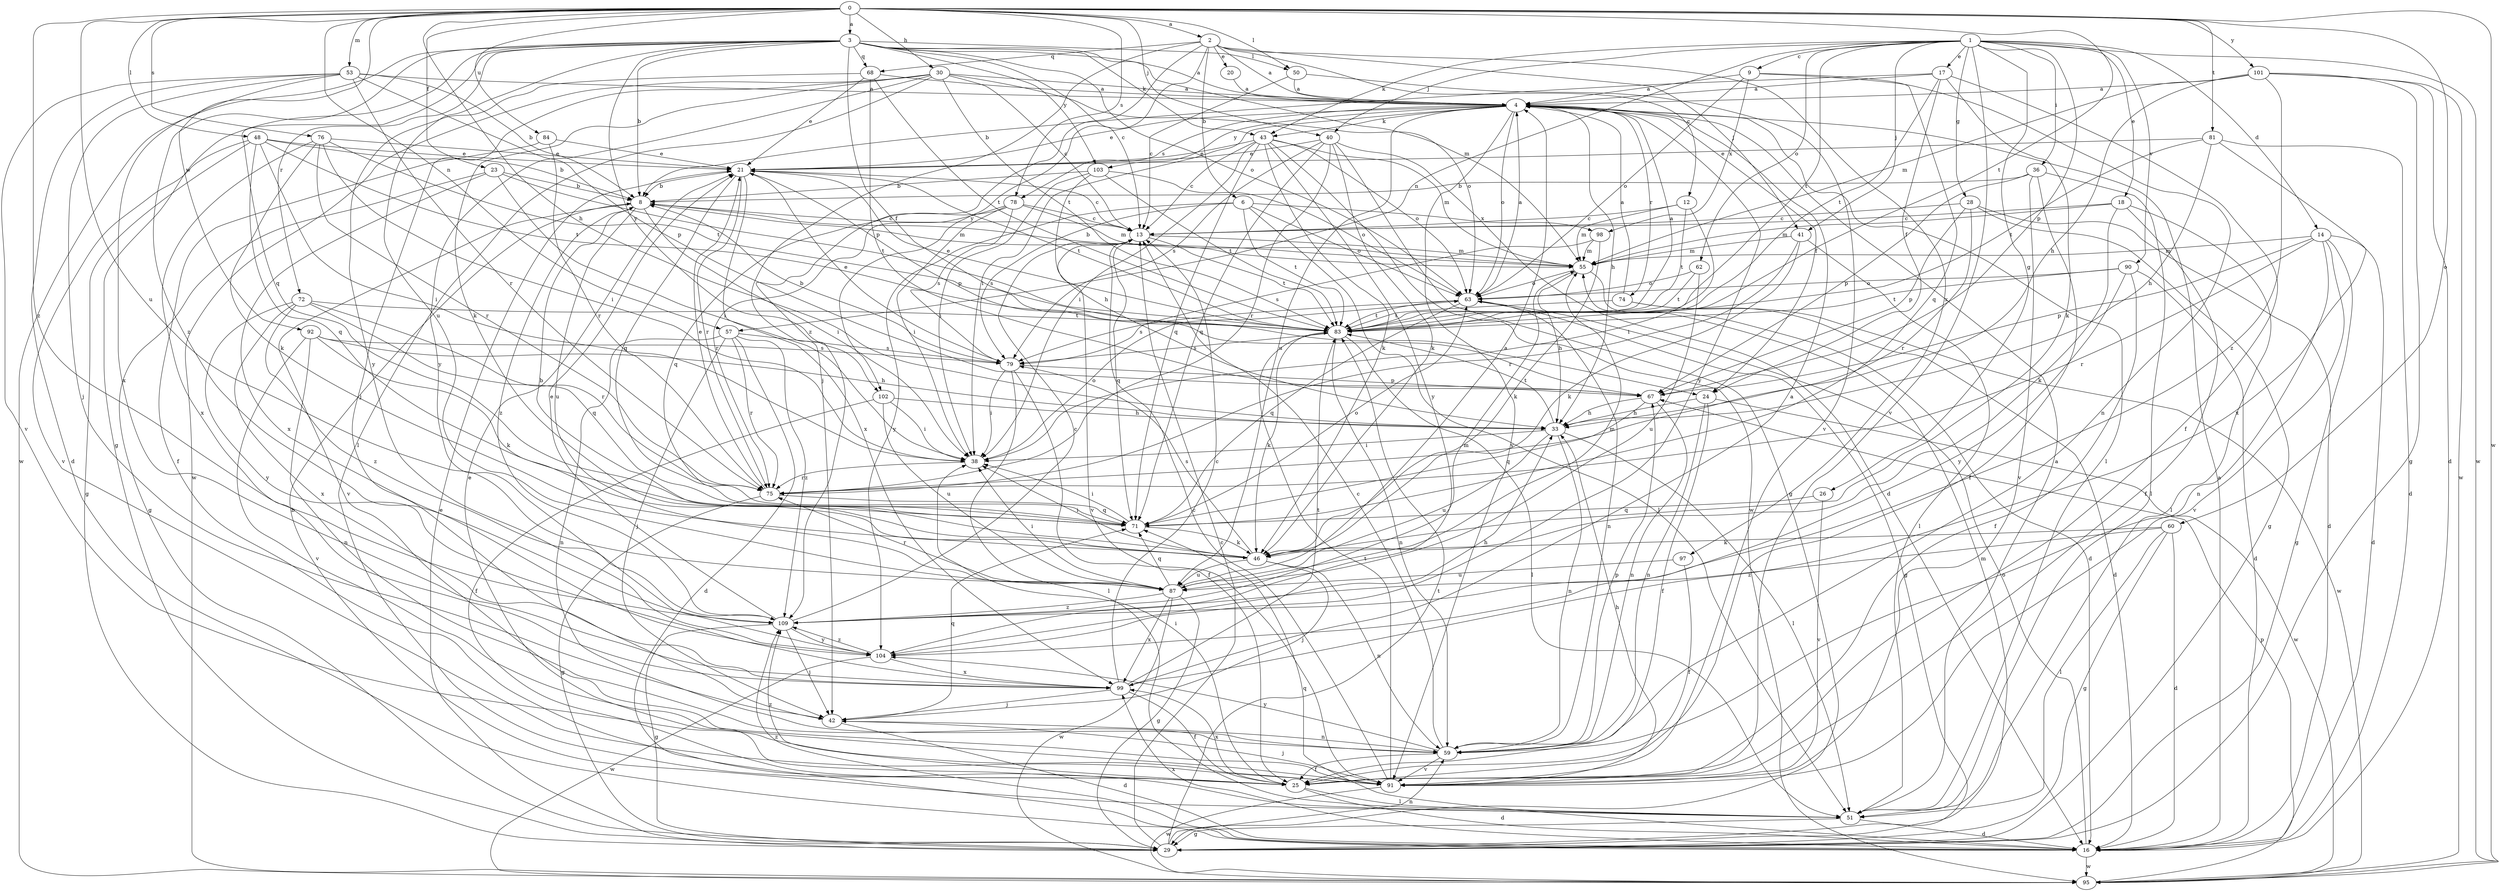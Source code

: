 strict digraph  {
0;
1;
2;
3;
4;
6;
8;
9;
12;
13;
14;
16;
17;
18;
20;
21;
23;
24;
25;
26;
28;
29;
30;
33;
36;
38;
40;
41;
42;
43;
46;
48;
50;
51;
53;
55;
57;
59;
60;
62;
63;
67;
68;
71;
72;
74;
75;
76;
78;
79;
81;
83;
84;
87;
90;
91;
92;
95;
97;
98;
99;
101;
102;
103;
104;
109;
0 -> 2  [label=a];
0 -> 3  [label=a];
0 -> 23  [label=f];
0 -> 30  [label=h];
0 -> 33  [label=h];
0 -> 40  [label=j];
0 -> 48  [label=l];
0 -> 50  [label=l];
0 -> 53  [label=m];
0 -> 57  [label=n];
0 -> 60  [label=o];
0 -> 76  [label=s];
0 -> 78  [label=s];
0 -> 81  [label=t];
0 -> 83  [label=t];
0 -> 84  [label=u];
0 -> 87  [label=u];
0 -> 92  [label=w];
0 -> 95  [label=w];
0 -> 101  [label=y];
0 -> 109  [label=z];
1 -> 9  [label=c];
1 -> 14  [label=d];
1 -> 17  [label=e];
1 -> 18  [label=e];
1 -> 26  [label=g];
1 -> 28  [label=g];
1 -> 36  [label=i];
1 -> 40  [label=j];
1 -> 41  [label=j];
1 -> 43  [label=k];
1 -> 57  [label=n];
1 -> 62  [label=o];
1 -> 67  [label=p];
1 -> 83  [label=t];
1 -> 90  [label=v];
1 -> 91  [label=v];
1 -> 95  [label=w];
2 -> 4  [label=a];
2 -> 6  [label=b];
2 -> 12  [label=c];
2 -> 20  [label=e];
2 -> 41  [label=j];
2 -> 42  [label=j];
2 -> 68  [label=q];
2 -> 97  [label=x];
2 -> 102  [label=y];
2 -> 109  [label=z];
3 -> 4  [label=a];
3 -> 8  [label=b];
3 -> 13  [label=c];
3 -> 24  [label=f];
3 -> 29  [label=g];
3 -> 43  [label=k];
3 -> 50  [label=l];
3 -> 55  [label=m];
3 -> 63  [label=o];
3 -> 68  [label=q];
3 -> 71  [label=q];
3 -> 72  [label=r];
3 -> 87  [label=u];
3 -> 95  [label=w];
3 -> 102  [label=y];
3 -> 103  [label=y];
3 -> 109  [label=z];
4 -> 21  [label=e];
4 -> 24  [label=f];
4 -> 33  [label=h];
4 -> 38  [label=i];
4 -> 43  [label=k];
4 -> 51  [label=l];
4 -> 63  [label=o];
4 -> 74  [label=r];
4 -> 78  [label=s];
4 -> 87  [label=u];
4 -> 91  [label=v];
4 -> 103  [label=y];
4 -> 104  [label=y];
6 -> 51  [label=l];
6 -> 63  [label=o];
6 -> 79  [label=s];
6 -> 83  [label=t];
6 -> 98  [label=x];
6 -> 104  [label=y];
8 -> 13  [label=c];
8 -> 38  [label=i];
8 -> 55  [label=m];
8 -> 87  [label=u];
8 -> 91  [label=v];
8 -> 109  [label=z];
9 -> 4  [label=a];
9 -> 59  [label=n];
9 -> 63  [label=o];
9 -> 71  [label=q];
9 -> 98  [label=x];
12 -> 13  [label=c];
12 -> 38  [label=i];
12 -> 55  [label=m];
12 -> 83  [label=t];
13 -> 55  [label=m];
13 -> 71  [label=q];
13 -> 83  [label=t];
13 -> 91  [label=v];
14 -> 16  [label=d];
14 -> 29  [label=g];
14 -> 55  [label=m];
14 -> 59  [label=n];
14 -> 67  [label=p];
14 -> 75  [label=r];
14 -> 91  [label=v];
16 -> 4  [label=a];
16 -> 63  [label=o];
16 -> 71  [label=q];
16 -> 95  [label=w];
16 -> 99  [label=x];
16 -> 109  [label=z];
17 -> 4  [label=a];
17 -> 8  [label=b];
17 -> 24  [label=f];
17 -> 25  [label=f];
17 -> 46  [label=k];
17 -> 83  [label=t];
18 -> 13  [label=c];
18 -> 25  [label=f];
18 -> 46  [label=k];
18 -> 51  [label=l];
18 -> 55  [label=m];
20 -> 4  [label=a];
21 -> 8  [label=b];
21 -> 13  [label=c];
21 -> 67  [label=p];
21 -> 71  [label=q];
21 -> 75  [label=r];
21 -> 83  [label=t];
21 -> 99  [label=x];
23 -> 8  [label=b];
23 -> 29  [label=g];
23 -> 38  [label=i];
23 -> 83  [label=t];
23 -> 99  [label=x];
24 -> 25  [label=f];
24 -> 33  [label=h];
24 -> 59  [label=n];
24 -> 95  [label=w];
25 -> 16  [label=d];
25 -> 21  [label=e];
25 -> 38  [label=i];
25 -> 51  [label=l];
25 -> 99  [label=x];
25 -> 109  [label=z];
26 -> 71  [label=q];
26 -> 91  [label=v];
28 -> 13  [label=c];
28 -> 16  [label=d];
28 -> 29  [label=g];
28 -> 67  [label=p];
28 -> 75  [label=r];
29 -> 13  [label=c];
29 -> 21  [label=e];
29 -> 55  [label=m];
29 -> 59  [label=n];
29 -> 83  [label=t];
30 -> 4  [label=a];
30 -> 13  [label=c];
30 -> 42  [label=j];
30 -> 46  [label=k];
30 -> 51  [label=l];
30 -> 63  [label=o];
30 -> 83  [label=t];
30 -> 95  [label=w];
30 -> 104  [label=y];
33 -> 38  [label=i];
33 -> 51  [label=l];
33 -> 59  [label=n];
33 -> 83  [label=t];
33 -> 87  [label=u];
36 -> 8  [label=b];
36 -> 25  [label=f];
36 -> 51  [label=l];
36 -> 67  [label=p];
36 -> 91  [label=v];
38 -> 63  [label=o];
38 -> 75  [label=r];
40 -> 16  [label=d];
40 -> 21  [label=e];
40 -> 29  [label=g];
40 -> 46  [label=k];
40 -> 71  [label=q];
40 -> 75  [label=r];
40 -> 79  [label=s];
41 -> 46  [label=k];
41 -> 51  [label=l];
41 -> 55  [label=m];
41 -> 75  [label=r];
42 -> 16  [label=d];
42 -> 59  [label=n];
42 -> 71  [label=q];
43 -> 13  [label=c];
43 -> 21  [label=e];
43 -> 38  [label=i];
43 -> 46  [label=k];
43 -> 55  [label=m];
43 -> 63  [label=o];
43 -> 71  [label=q];
43 -> 95  [label=w];
43 -> 104  [label=y];
46 -> 8  [label=b];
46 -> 38  [label=i];
46 -> 42  [label=j];
46 -> 59  [label=n];
46 -> 79  [label=s];
46 -> 87  [label=u];
48 -> 8  [label=b];
48 -> 21  [label=e];
48 -> 29  [label=g];
48 -> 38  [label=i];
48 -> 71  [label=q];
48 -> 83  [label=t];
48 -> 91  [label=v];
50 -> 4  [label=a];
50 -> 13  [label=c];
50 -> 91  [label=v];
51 -> 4  [label=a];
51 -> 8  [label=b];
51 -> 16  [label=d];
51 -> 29  [label=g];
53 -> 4  [label=a];
53 -> 8  [label=b];
53 -> 16  [label=d];
53 -> 42  [label=j];
53 -> 67  [label=p];
53 -> 75  [label=r];
53 -> 91  [label=v];
53 -> 99  [label=x];
55 -> 8  [label=b];
55 -> 16  [label=d];
55 -> 33  [label=h];
55 -> 63  [label=o];
57 -> 16  [label=d];
57 -> 42  [label=j];
57 -> 59  [label=n];
57 -> 75  [label=r];
57 -> 79  [label=s];
57 -> 109  [label=z];
59 -> 13  [label=c];
59 -> 25  [label=f];
59 -> 67  [label=p];
59 -> 91  [label=v];
59 -> 104  [label=y];
60 -> 16  [label=d];
60 -> 29  [label=g];
60 -> 46  [label=k];
60 -> 51  [label=l];
60 -> 109  [label=z];
62 -> 63  [label=o];
62 -> 83  [label=t];
62 -> 87  [label=u];
63 -> 4  [label=a];
63 -> 29  [label=g];
63 -> 59  [label=n];
63 -> 71  [label=q];
63 -> 79  [label=s];
63 -> 83  [label=t];
67 -> 33  [label=h];
67 -> 59  [label=n];
67 -> 71  [label=q];
68 -> 4  [label=a];
68 -> 21  [label=e];
68 -> 67  [label=p];
68 -> 83  [label=t];
68 -> 104  [label=y];
71 -> 38  [label=i];
71 -> 46  [label=k];
71 -> 63  [label=o];
72 -> 71  [label=q];
72 -> 75  [label=r];
72 -> 83  [label=t];
72 -> 99  [label=x];
72 -> 104  [label=y];
72 -> 109  [label=z];
74 -> 4  [label=a];
74 -> 16  [label=d];
74 -> 83  [label=t];
74 -> 95  [label=w];
75 -> 21  [label=e];
75 -> 29  [label=g];
75 -> 71  [label=q];
76 -> 21  [label=e];
76 -> 38  [label=i];
76 -> 46  [label=k];
76 -> 75  [label=r];
76 -> 83  [label=t];
76 -> 99  [label=x];
78 -> 13  [label=c];
78 -> 38  [label=i];
78 -> 55  [label=m];
78 -> 71  [label=q];
78 -> 75  [label=r];
78 -> 79  [label=s];
79 -> 8  [label=b];
79 -> 21  [label=e];
79 -> 25  [label=f];
79 -> 38  [label=i];
79 -> 51  [label=l];
79 -> 67  [label=p];
81 -> 16  [label=d];
81 -> 21  [label=e];
81 -> 33  [label=h];
81 -> 83  [label=t];
81 -> 99  [label=x];
83 -> 4  [label=a];
83 -> 21  [label=e];
83 -> 46  [label=k];
83 -> 51  [label=l];
83 -> 59  [label=n];
83 -> 79  [label=s];
84 -> 21  [label=e];
84 -> 25  [label=f];
84 -> 75  [label=r];
87 -> 4  [label=a];
87 -> 29  [label=g];
87 -> 38  [label=i];
87 -> 55  [label=m];
87 -> 71  [label=q];
87 -> 75  [label=r];
87 -> 95  [label=w];
87 -> 99  [label=x];
87 -> 109  [label=z];
90 -> 16  [label=d];
90 -> 25  [label=f];
90 -> 63  [label=o];
90 -> 83  [label=t];
90 -> 104  [label=y];
91 -> 13  [label=c];
91 -> 33  [label=h];
91 -> 42  [label=j];
91 -> 83  [label=t];
91 -> 95  [label=w];
92 -> 33  [label=h];
92 -> 46  [label=k];
92 -> 59  [label=n];
92 -> 79  [label=s];
92 -> 91  [label=v];
95 -> 67  [label=p];
97 -> 25  [label=f];
97 -> 87  [label=u];
98 -> 46  [label=k];
98 -> 55  [label=m];
98 -> 79  [label=s];
99 -> 4  [label=a];
99 -> 13  [label=c];
99 -> 25  [label=f];
99 -> 42  [label=j];
99 -> 83  [label=t];
101 -> 4  [label=a];
101 -> 16  [label=d];
101 -> 29  [label=g];
101 -> 33  [label=h];
101 -> 55  [label=m];
101 -> 95  [label=w];
101 -> 109  [label=z];
102 -> 25  [label=f];
102 -> 33  [label=h];
102 -> 38  [label=i];
102 -> 87  [label=u];
103 -> 8  [label=b];
103 -> 33  [label=h];
103 -> 38  [label=i];
103 -> 63  [label=o];
103 -> 83  [label=t];
104 -> 33  [label=h];
104 -> 95  [label=w];
104 -> 99  [label=x];
104 -> 109  [label=z];
109 -> 13  [label=c];
109 -> 21  [label=e];
109 -> 29  [label=g];
109 -> 42  [label=j];
109 -> 55  [label=m];
109 -> 104  [label=y];
}
